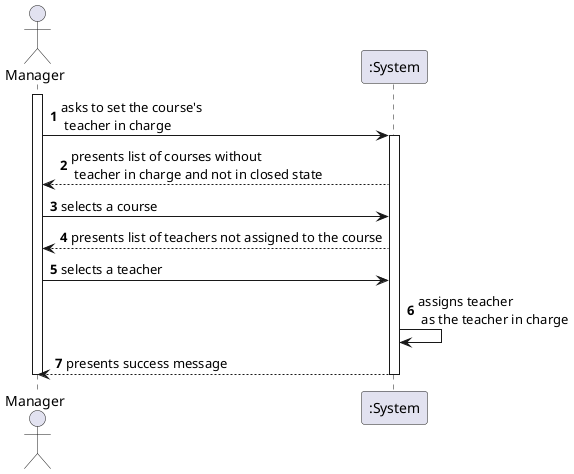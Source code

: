 @startuml

autonumber
actor "Manager" as M

activate M
M -> ":System": asks to set the course's\n teacher in charge

activate ":System"
":System" --> M : presents list of courses without\n teacher in charge and not in closed state
M -> ":System": selects a course
":System" --> M : presents list of teachers not assigned to the course
M -> ":System": selects a teacher
":System" -> ":System": assigns teacher\n as the teacher in charge
":System" --> M : presents success message

deactivate ":System"
deactivate M

@enduml
